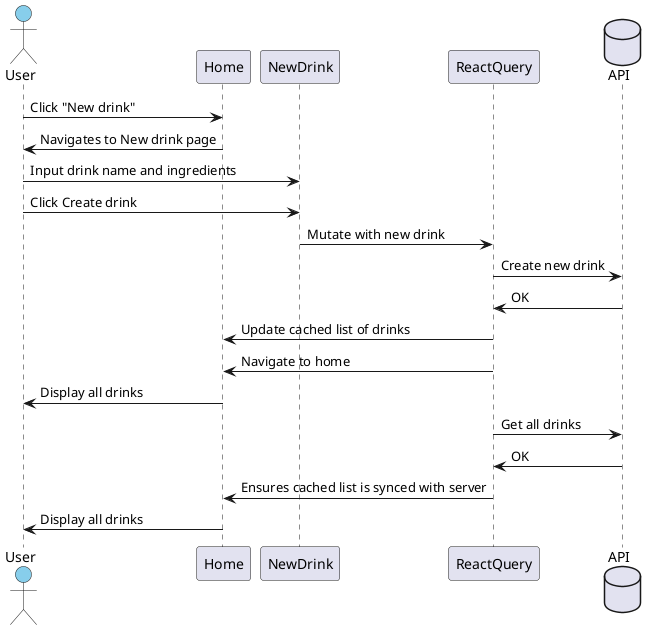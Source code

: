 @startuml SequenceDiagramWebapp

Actor User #SkyBlue
participant Home
participant NewDrink
participant ReactQuery 
database API

User -> Home : Click "New drink"
Home -> User : Navigates to New drink page
User -> NewDrink : Input drink name and ingredients
User -> NewDrink : Click Create drink
NewDrink -> ReactQuery : Mutate with new drink
ReactQuery -> API : Create new drink
API -> ReactQuery : OK
ReactQuery -> Home : Update cached list of drinks
ReactQuery -> Home : Navigate to home
Home -> User : Display all drinks
ReactQuery -> API : Get all drinks
API -> ReactQuery : OK
ReactQuery -> Home : Ensures cached list is synced with server
Home -> User : Display all drinks

@enduml